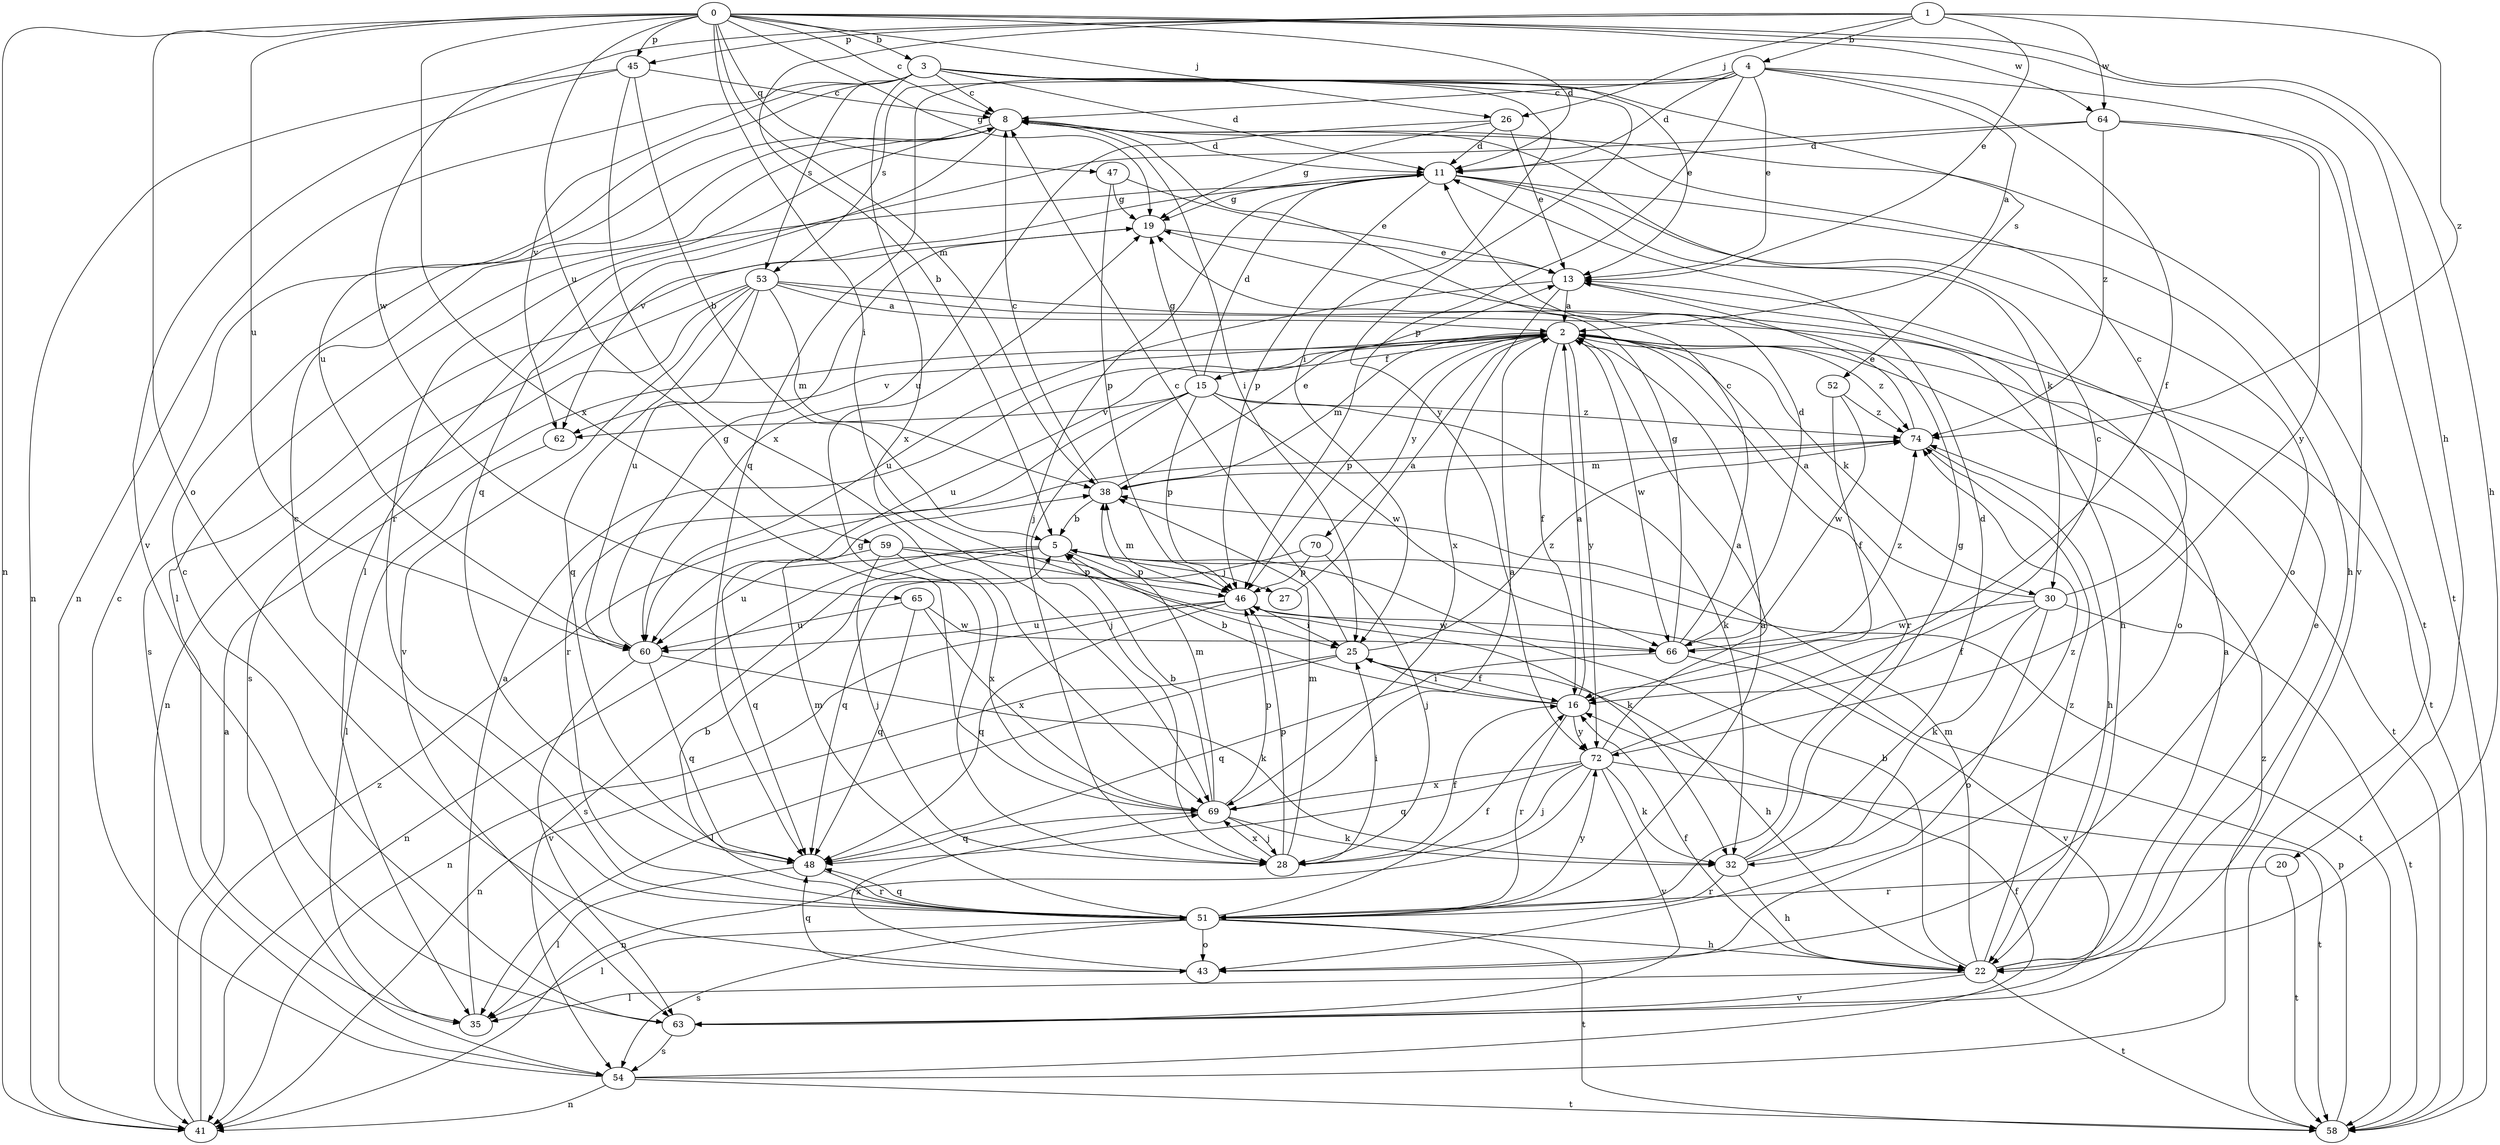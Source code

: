 strict digraph  {
0;
1;
2;
3;
4;
5;
8;
11;
13;
15;
16;
19;
20;
22;
25;
26;
27;
28;
30;
32;
35;
38;
41;
43;
45;
46;
47;
48;
51;
52;
53;
54;
58;
59;
60;
62;
63;
64;
65;
66;
69;
70;
72;
74;
0 -> 3  [label=b];
0 -> 8  [label=c];
0 -> 11  [label=d];
0 -> 19  [label=g];
0 -> 20  [label=h];
0 -> 22  [label=h];
0 -> 25  [label=i];
0 -> 26  [label=j];
0 -> 38  [label=m];
0 -> 41  [label=n];
0 -> 43  [label=o];
0 -> 45  [label=p];
0 -> 47  [label=q];
0 -> 59  [label=u];
0 -> 60  [label=u];
0 -> 64  [label=w];
0 -> 69  [label=x];
1 -> 4  [label=b];
1 -> 5  [label=b];
1 -> 13  [label=e];
1 -> 26  [label=j];
1 -> 45  [label=p];
1 -> 64  [label=w];
1 -> 65  [label=w];
1 -> 74  [label=z];
2 -> 15  [label=f];
2 -> 16  [label=f];
2 -> 30  [label=k];
2 -> 38  [label=m];
2 -> 46  [label=p];
2 -> 51  [label=r];
2 -> 58  [label=t];
2 -> 60  [label=u];
2 -> 62  [label=v];
2 -> 66  [label=w];
2 -> 70  [label=y];
2 -> 72  [label=y];
2 -> 74  [label=z];
3 -> 8  [label=c];
3 -> 11  [label=d];
3 -> 13  [label=e];
3 -> 25  [label=i];
3 -> 41  [label=n];
3 -> 52  [label=s];
3 -> 53  [label=s];
3 -> 60  [label=u];
3 -> 62  [label=v];
3 -> 69  [label=x];
3 -> 72  [label=y];
4 -> 2  [label=a];
4 -> 8  [label=c];
4 -> 11  [label=d];
4 -> 13  [label=e];
4 -> 16  [label=f];
4 -> 46  [label=p];
4 -> 48  [label=q];
4 -> 53  [label=s];
4 -> 58  [label=t];
5 -> 27  [label=j];
5 -> 41  [label=n];
5 -> 46  [label=p];
5 -> 54  [label=s];
5 -> 58  [label=t];
5 -> 60  [label=u];
8 -> 11  [label=d];
8 -> 25  [label=i];
8 -> 48  [label=q];
8 -> 51  [label=r];
8 -> 58  [label=t];
11 -> 19  [label=g];
11 -> 22  [label=h];
11 -> 28  [label=j];
11 -> 30  [label=k];
11 -> 35  [label=l];
11 -> 43  [label=o];
11 -> 46  [label=p];
11 -> 62  [label=v];
13 -> 2  [label=a];
13 -> 43  [label=o];
13 -> 60  [label=u];
13 -> 69  [label=x];
15 -> 11  [label=d];
15 -> 19  [label=g];
15 -> 28  [label=j];
15 -> 32  [label=k];
15 -> 46  [label=p];
15 -> 51  [label=r];
15 -> 62  [label=v];
15 -> 66  [label=w];
15 -> 74  [label=z];
16 -> 2  [label=a];
16 -> 5  [label=b];
16 -> 25  [label=i];
16 -> 51  [label=r];
16 -> 72  [label=y];
19 -> 13  [label=e];
19 -> 54  [label=s];
20 -> 51  [label=r];
20 -> 58  [label=t];
22 -> 2  [label=a];
22 -> 5  [label=b];
22 -> 13  [label=e];
22 -> 16  [label=f];
22 -> 35  [label=l];
22 -> 38  [label=m];
22 -> 58  [label=t];
22 -> 63  [label=v];
22 -> 74  [label=z];
25 -> 8  [label=c];
25 -> 16  [label=f];
25 -> 22  [label=h];
25 -> 35  [label=l];
25 -> 41  [label=n];
25 -> 74  [label=z];
26 -> 11  [label=d];
26 -> 13  [label=e];
26 -> 19  [label=g];
26 -> 60  [label=u];
27 -> 2  [label=a];
28 -> 16  [label=f];
28 -> 19  [label=g];
28 -> 25  [label=i];
28 -> 38  [label=m];
28 -> 46  [label=p];
28 -> 69  [label=x];
30 -> 2  [label=a];
30 -> 8  [label=c];
30 -> 16  [label=f];
30 -> 32  [label=k];
30 -> 43  [label=o];
30 -> 58  [label=t];
30 -> 66  [label=w];
32 -> 11  [label=d];
32 -> 19  [label=g];
32 -> 22  [label=h];
32 -> 51  [label=r];
32 -> 74  [label=z];
35 -> 2  [label=a];
38 -> 5  [label=b];
38 -> 8  [label=c];
38 -> 13  [label=e];
41 -> 2  [label=a];
41 -> 74  [label=z];
43 -> 48  [label=q];
43 -> 69  [label=x];
45 -> 5  [label=b];
45 -> 8  [label=c];
45 -> 41  [label=n];
45 -> 63  [label=v];
45 -> 69  [label=x];
46 -> 25  [label=i];
46 -> 38  [label=m];
46 -> 41  [label=n];
46 -> 48  [label=q];
46 -> 60  [label=u];
46 -> 66  [label=w];
47 -> 13  [label=e];
47 -> 19  [label=g];
47 -> 46  [label=p];
48 -> 35  [label=l];
48 -> 51  [label=r];
51 -> 2  [label=a];
51 -> 5  [label=b];
51 -> 8  [label=c];
51 -> 16  [label=f];
51 -> 22  [label=h];
51 -> 35  [label=l];
51 -> 38  [label=m];
51 -> 43  [label=o];
51 -> 48  [label=q];
51 -> 54  [label=s];
51 -> 58  [label=t];
51 -> 72  [label=y];
52 -> 16  [label=f];
52 -> 66  [label=w];
52 -> 74  [label=z];
53 -> 2  [label=a];
53 -> 22  [label=h];
53 -> 38  [label=m];
53 -> 41  [label=n];
53 -> 48  [label=q];
53 -> 54  [label=s];
53 -> 58  [label=t];
53 -> 60  [label=u];
53 -> 63  [label=v];
54 -> 8  [label=c];
54 -> 16  [label=f];
54 -> 41  [label=n];
54 -> 58  [label=t];
54 -> 74  [label=z];
58 -> 46  [label=p];
59 -> 28  [label=j];
59 -> 32  [label=k];
59 -> 46  [label=p];
59 -> 48  [label=q];
59 -> 69  [label=x];
60 -> 19  [label=g];
60 -> 32  [label=k];
60 -> 48  [label=q];
60 -> 63  [label=v];
62 -> 35  [label=l];
63 -> 8  [label=c];
63 -> 54  [label=s];
64 -> 11  [label=d];
64 -> 35  [label=l];
64 -> 63  [label=v];
64 -> 72  [label=y];
64 -> 74  [label=z];
65 -> 48  [label=q];
65 -> 60  [label=u];
65 -> 66  [label=w];
65 -> 69  [label=x];
66 -> 8  [label=c];
66 -> 11  [label=d];
66 -> 19  [label=g];
66 -> 48  [label=q];
66 -> 63  [label=v];
66 -> 74  [label=z];
69 -> 2  [label=a];
69 -> 5  [label=b];
69 -> 28  [label=j];
69 -> 32  [label=k];
69 -> 38  [label=m];
69 -> 46  [label=p];
69 -> 48  [label=q];
70 -> 28  [label=j];
70 -> 46  [label=p];
70 -> 48  [label=q];
72 -> 2  [label=a];
72 -> 8  [label=c];
72 -> 28  [label=j];
72 -> 32  [label=k];
72 -> 41  [label=n];
72 -> 48  [label=q];
72 -> 58  [label=t];
72 -> 63  [label=v];
72 -> 69  [label=x];
74 -> 13  [label=e];
74 -> 22  [label=h];
74 -> 38  [label=m];
}
